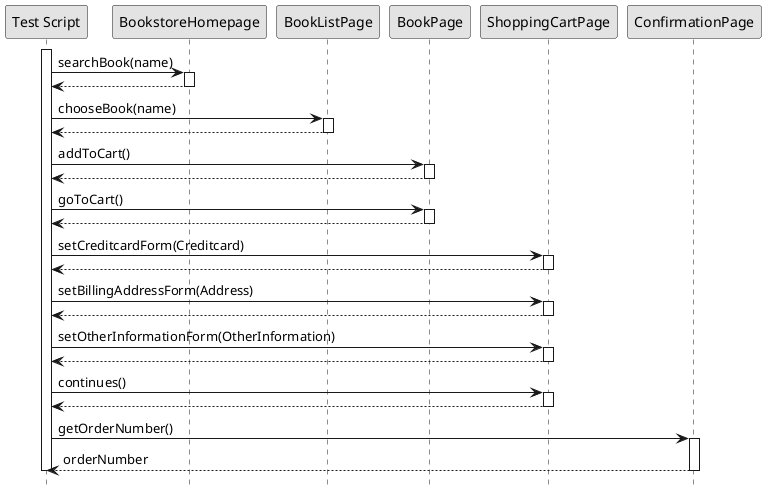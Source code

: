 @startuml

hide footbox
skinparam monochrome true
skinparam shadowing false

activate "Test Script"

"Test Script" -> BookstoreHomepage : searchBook(name)

activate     BookstoreHomepage

BookstoreHomepage --> "Test Script"
deactivate     BookstoreHomepage

"Test Script" -> BookListPage : chooseBook(name)
activate     BookListPage

BookListPage --> "Test Script"
deactivate     BookListPage

"Test Script" -> BookPage : addToCart()
activate BookPage

BookPage --> "Test Script"
deactivate BookPage

"Test Script" -> BookPage : goToCart()
activate     BookPage

BookPage --> "Test Script"
deactivate     BookPage

"Test Script" -> ShoppingCartPage : setCreditcardForm(Creditcard)
activate     ShoppingCartPage
ShoppingCartPage --> "Test Script"
deactivate ShoppingCartPage

"Test Script" -> ShoppingCartPage : setBillingAddressForm(Address)
activate     ShoppingCartPage
ShoppingCartPage --> "Test Script"
deactivate ShoppingCartPage

"Test Script" -> ShoppingCartPage : setOtherInformationForm(OtherInformation)
activate     ShoppingCartPage
ShoppingCartPage --> "Test Script"
deactivate ShoppingCartPage

"Test Script" -> ShoppingCartPage : continues()
activate     ShoppingCartPage
ShoppingCartPage --> "Test Script"
deactivate ShoppingCartPage

"Test Script" -> ConfirmationPage : getOrderNumber()
activate     ConfirmationPage
ConfirmationPage --> "Test Script" : orderNumber
deactivate ConfirmationPage

deactivate "Test Script"

@enduml

